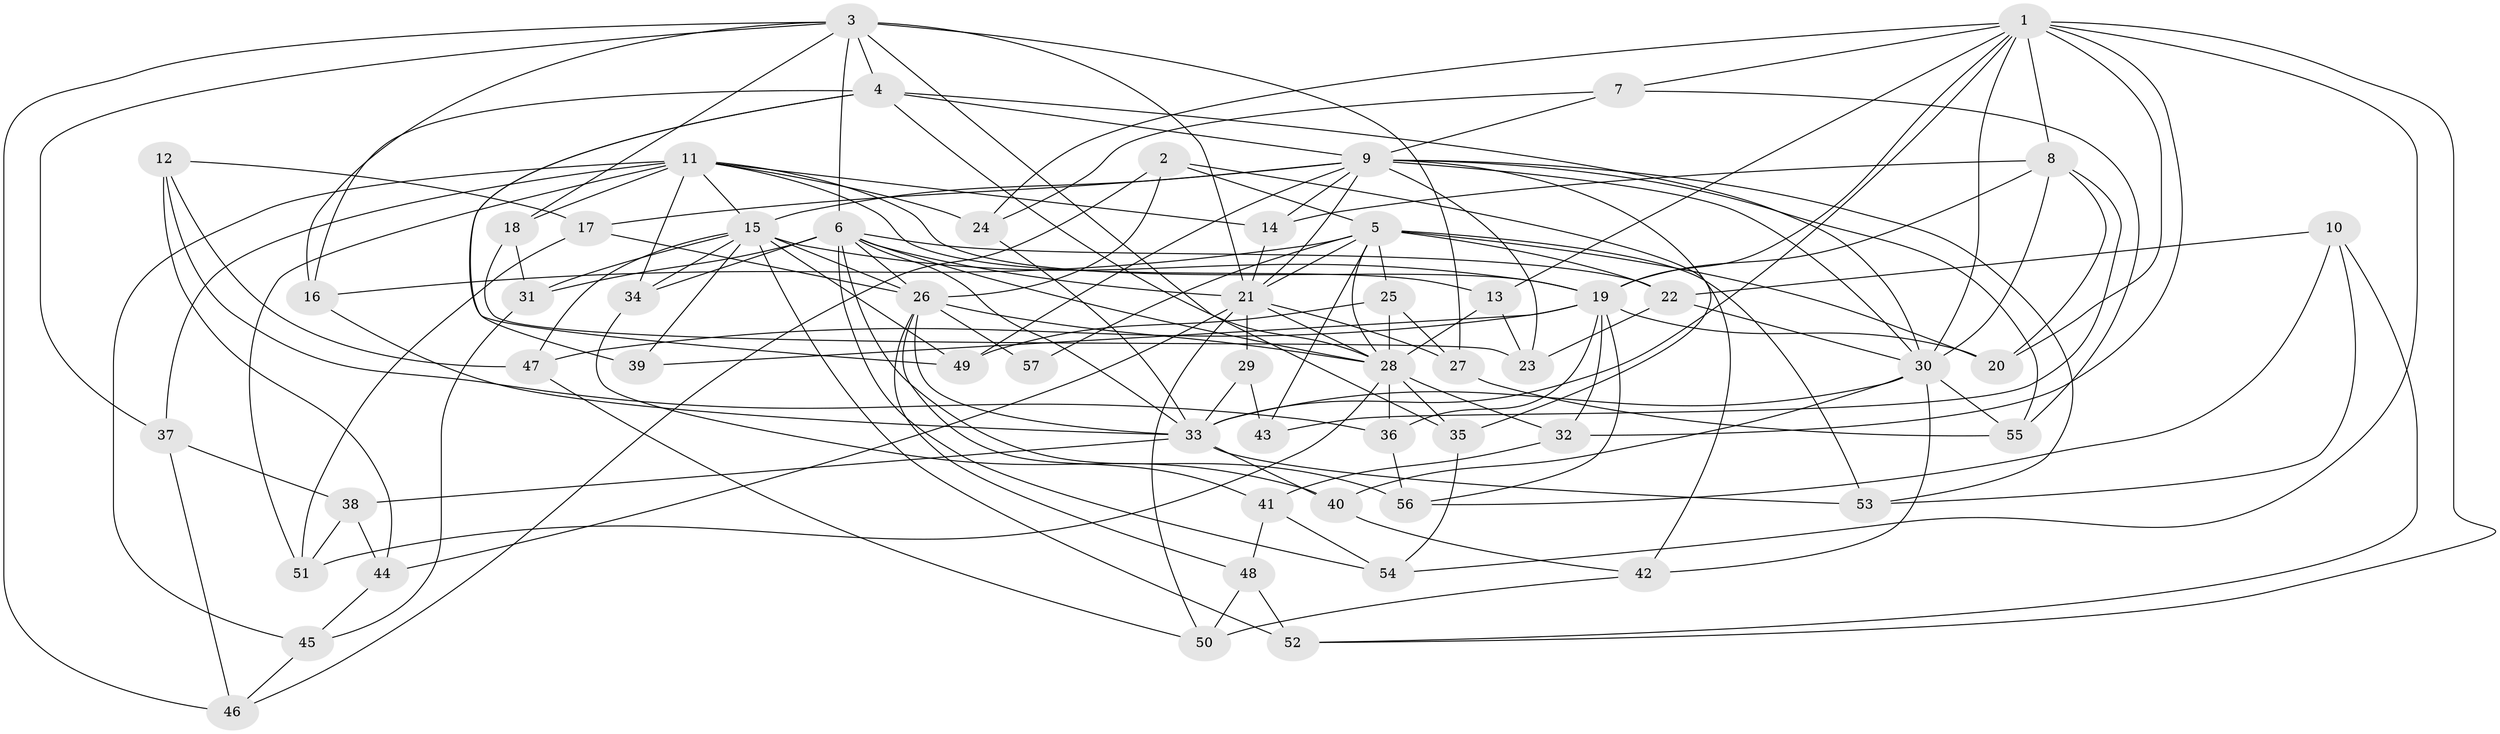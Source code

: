 // original degree distribution, {4: 1.0}
// Generated by graph-tools (version 1.1) at 2025/37/03/09/25 02:37:48]
// undirected, 57 vertices, 154 edges
graph export_dot {
graph [start="1"]
  node [color=gray90,style=filled];
  1;
  2;
  3;
  4;
  5;
  6;
  7;
  8;
  9;
  10;
  11;
  12;
  13;
  14;
  15;
  16;
  17;
  18;
  19;
  20;
  21;
  22;
  23;
  24;
  25;
  26;
  27;
  28;
  29;
  30;
  31;
  32;
  33;
  34;
  35;
  36;
  37;
  38;
  39;
  40;
  41;
  42;
  43;
  44;
  45;
  46;
  47;
  48;
  49;
  50;
  51;
  52;
  53;
  54;
  55;
  56;
  57;
  1 -- 7 [weight=1.0];
  1 -- 8 [weight=2.0];
  1 -- 13 [weight=1.0];
  1 -- 19 [weight=1.0];
  1 -- 20 [weight=1.0];
  1 -- 24 [weight=1.0];
  1 -- 30 [weight=1.0];
  1 -- 32 [weight=1.0];
  1 -- 33 [weight=1.0];
  1 -- 52 [weight=1.0];
  1 -- 54 [weight=1.0];
  2 -- 5 [weight=1.0];
  2 -- 26 [weight=1.0];
  2 -- 42 [weight=1.0];
  2 -- 46 [weight=1.0];
  3 -- 4 [weight=2.0];
  3 -- 6 [weight=1.0];
  3 -- 16 [weight=1.0];
  3 -- 18 [weight=1.0];
  3 -- 21 [weight=1.0];
  3 -- 27 [weight=1.0];
  3 -- 35 [weight=1.0];
  3 -- 37 [weight=1.0];
  3 -- 46 [weight=1.0];
  4 -- 9 [weight=1.0];
  4 -- 16 [weight=1.0];
  4 -- 28 [weight=1.0];
  4 -- 30 [weight=2.0];
  4 -- 39 [weight=2.0];
  4 -- 49 [weight=1.0];
  5 -- 16 [weight=1.0];
  5 -- 20 [weight=1.0];
  5 -- 21 [weight=2.0];
  5 -- 22 [weight=1.0];
  5 -- 25 [weight=1.0];
  5 -- 28 [weight=1.0];
  5 -- 43 [weight=1.0];
  5 -- 53 [weight=1.0];
  5 -- 57 [weight=2.0];
  6 -- 21 [weight=1.0];
  6 -- 22 [weight=2.0];
  6 -- 26 [weight=1.0];
  6 -- 28 [weight=2.0];
  6 -- 31 [weight=1.0];
  6 -- 33 [weight=1.0];
  6 -- 34 [weight=1.0];
  6 -- 54 [weight=1.0];
  6 -- 56 [weight=1.0];
  7 -- 9 [weight=1.0];
  7 -- 24 [weight=1.0];
  7 -- 55 [weight=1.0];
  8 -- 14 [weight=1.0];
  8 -- 19 [weight=1.0];
  8 -- 20 [weight=1.0];
  8 -- 30 [weight=1.0];
  8 -- 43 [weight=2.0];
  9 -- 14 [weight=1.0];
  9 -- 15 [weight=1.0];
  9 -- 17 [weight=1.0];
  9 -- 21 [weight=1.0];
  9 -- 23 [weight=1.0];
  9 -- 30 [weight=1.0];
  9 -- 35 [weight=1.0];
  9 -- 49 [weight=1.0];
  9 -- 53 [weight=1.0];
  9 -- 55 [weight=1.0];
  10 -- 22 [weight=1.0];
  10 -- 52 [weight=1.0];
  10 -- 53 [weight=1.0];
  10 -- 56 [weight=1.0];
  11 -- 13 [weight=1.0];
  11 -- 14 [weight=1.0];
  11 -- 15 [weight=1.0];
  11 -- 18 [weight=1.0];
  11 -- 19 [weight=1.0];
  11 -- 24 [weight=1.0];
  11 -- 34 [weight=1.0];
  11 -- 37 [weight=1.0];
  11 -- 45 [weight=1.0];
  11 -- 51 [weight=1.0];
  12 -- 17 [weight=1.0];
  12 -- 36 [weight=1.0];
  12 -- 44 [weight=1.0];
  12 -- 47 [weight=1.0];
  13 -- 23 [weight=1.0];
  13 -- 28 [weight=1.0];
  14 -- 21 [weight=1.0];
  15 -- 19 [weight=3.0];
  15 -- 26 [weight=1.0];
  15 -- 31 [weight=1.0];
  15 -- 34 [weight=1.0];
  15 -- 39 [weight=1.0];
  15 -- 47 [weight=1.0];
  15 -- 49 [weight=1.0];
  15 -- 52 [weight=1.0];
  16 -- 33 [weight=1.0];
  17 -- 26 [weight=1.0];
  17 -- 51 [weight=1.0];
  18 -- 23 [weight=1.0];
  18 -- 31 [weight=1.0];
  19 -- 20 [weight=1.0];
  19 -- 32 [weight=1.0];
  19 -- 36 [weight=1.0];
  19 -- 39 [weight=1.0];
  19 -- 47 [weight=1.0];
  19 -- 56 [weight=1.0];
  21 -- 27 [weight=1.0];
  21 -- 28 [weight=1.0];
  21 -- 29 [weight=2.0];
  21 -- 44 [weight=1.0];
  21 -- 50 [weight=1.0];
  22 -- 23 [weight=1.0];
  22 -- 30 [weight=1.0];
  24 -- 33 [weight=1.0];
  25 -- 27 [weight=1.0];
  25 -- 28 [weight=1.0];
  25 -- 49 [weight=1.0];
  26 -- 28 [weight=1.0];
  26 -- 33 [weight=1.0];
  26 -- 41 [weight=1.0];
  26 -- 48 [weight=1.0];
  26 -- 57 [weight=2.0];
  27 -- 55 [weight=1.0];
  28 -- 32 [weight=1.0];
  28 -- 35 [weight=1.0];
  28 -- 36 [weight=1.0];
  28 -- 51 [weight=1.0];
  29 -- 33 [weight=1.0];
  29 -- 43 [weight=1.0];
  30 -- 33 [weight=1.0];
  30 -- 40 [weight=1.0];
  30 -- 42 [weight=1.0];
  30 -- 55 [weight=1.0];
  31 -- 45 [weight=1.0];
  32 -- 41 [weight=1.0];
  33 -- 38 [weight=1.0];
  33 -- 40 [weight=1.0];
  33 -- 53 [weight=1.0];
  34 -- 40 [weight=1.0];
  35 -- 54 [weight=1.0];
  36 -- 56 [weight=1.0];
  37 -- 38 [weight=1.0];
  37 -- 46 [weight=1.0];
  38 -- 44 [weight=1.0];
  38 -- 51 [weight=1.0];
  40 -- 42 [weight=1.0];
  41 -- 48 [weight=1.0];
  41 -- 54 [weight=1.0];
  42 -- 50 [weight=1.0];
  44 -- 45 [weight=1.0];
  45 -- 46 [weight=1.0];
  47 -- 50 [weight=1.0];
  48 -- 50 [weight=1.0];
  48 -- 52 [weight=1.0];
}
